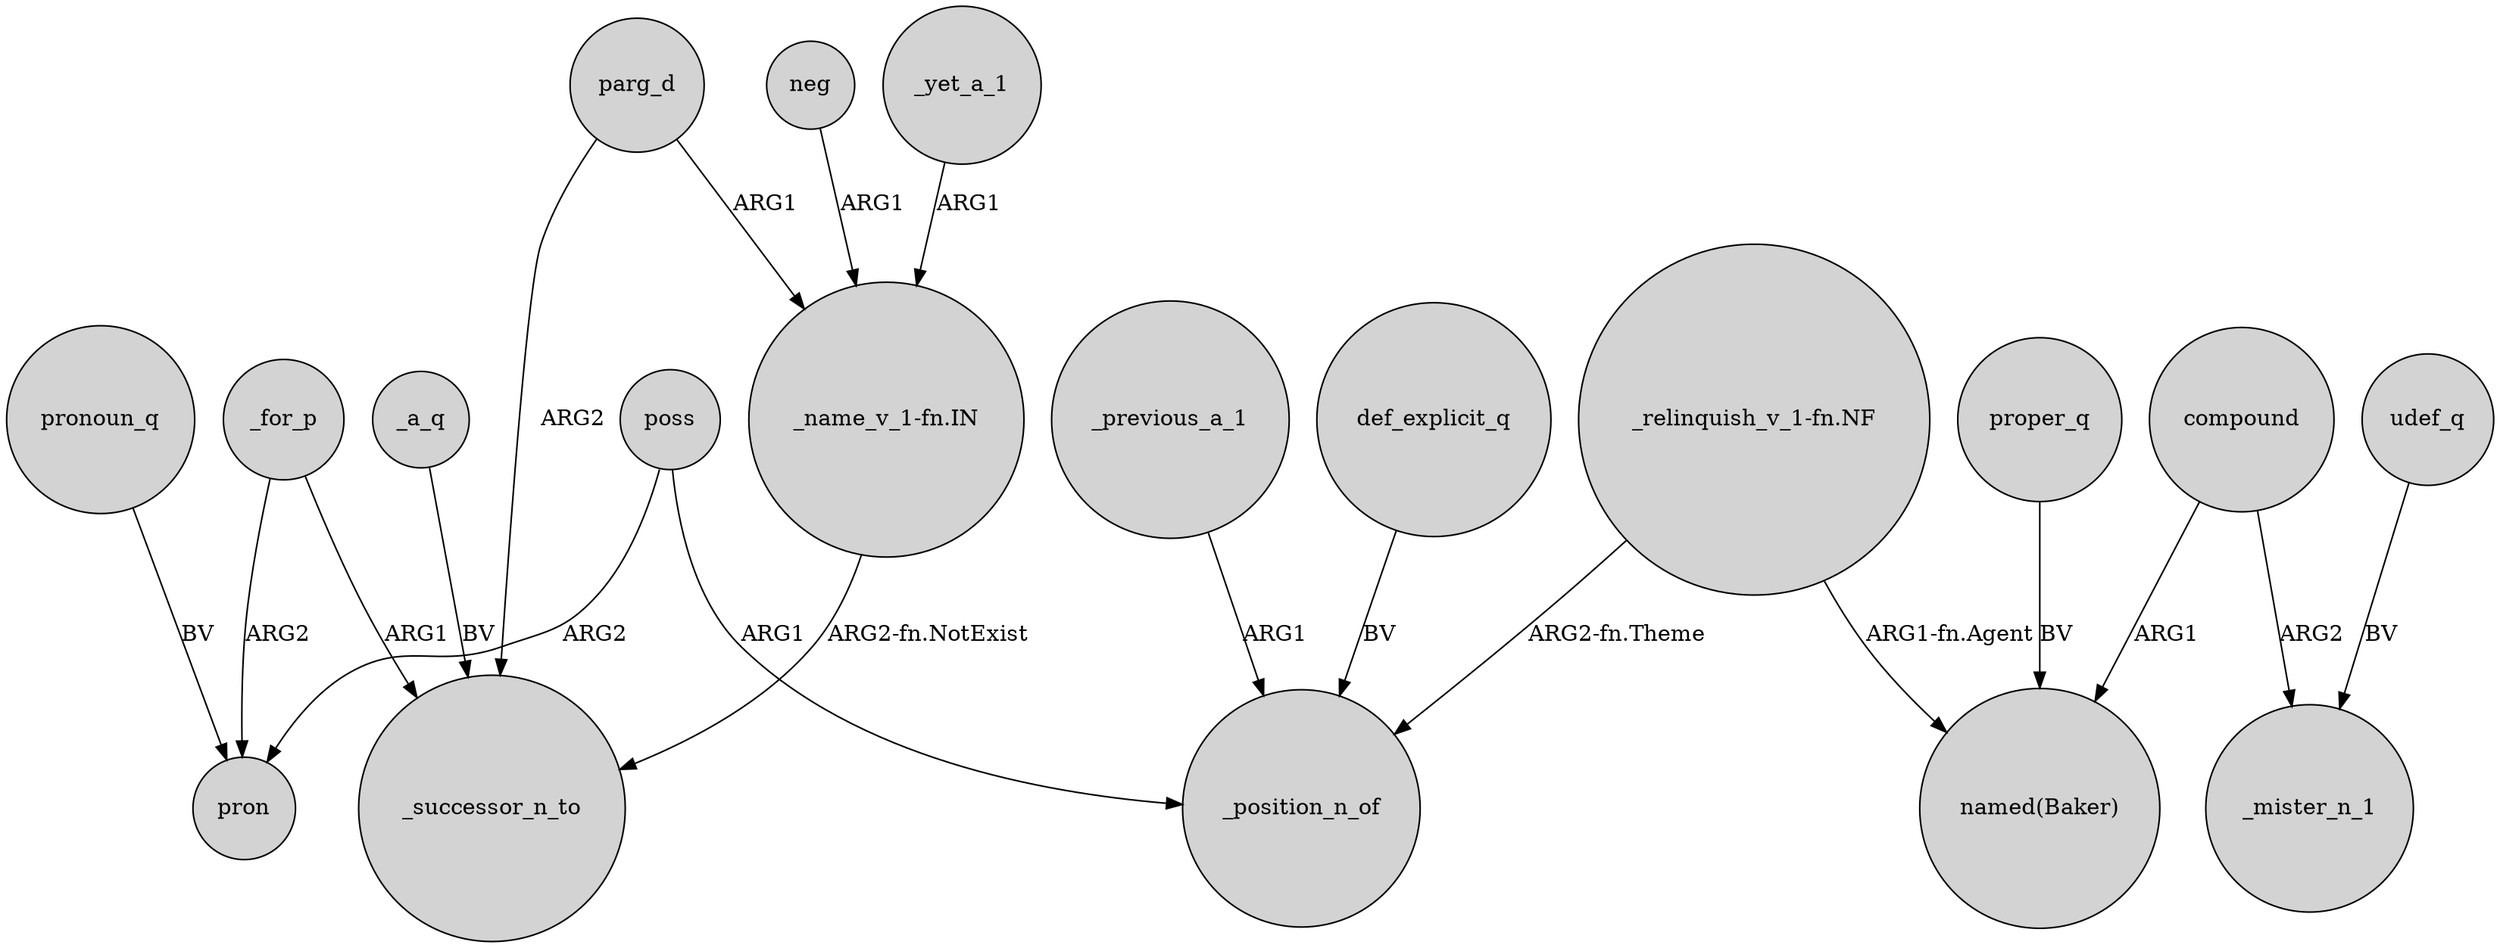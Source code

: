digraph {
	node [shape=circle style=filled]
	poss -> pron [label=ARG2]
	"_name_v_1-fn.IN" -> _successor_n_to [label="ARG2-fn.NotExist"]
	compound -> _mister_n_1 [label=ARG2]
	_yet_a_1 -> "_name_v_1-fn.IN" [label=ARG1]
	udef_q -> _mister_n_1 [label=BV]
	_a_q -> _successor_n_to [label=BV]
	"_relinquish_v_1-fn.NF" -> "named(Baker)" [label="ARG1-fn.Agent"]
	def_explicit_q -> _position_n_of [label=BV]
	_previous_a_1 -> _position_n_of [label=ARG1]
	proper_q -> "named(Baker)" [label=BV]
	pronoun_q -> pron [label=BV]
	_for_p -> pron [label=ARG2]
	neg -> "_name_v_1-fn.IN" [label=ARG1]
	poss -> _position_n_of [label=ARG1]
	parg_d -> _successor_n_to [label=ARG2]
	_for_p -> _successor_n_to [label=ARG1]
	compound -> "named(Baker)" [label=ARG1]
	"_relinquish_v_1-fn.NF" -> _position_n_of [label="ARG2-fn.Theme"]
	parg_d -> "_name_v_1-fn.IN" [label=ARG1]
}
